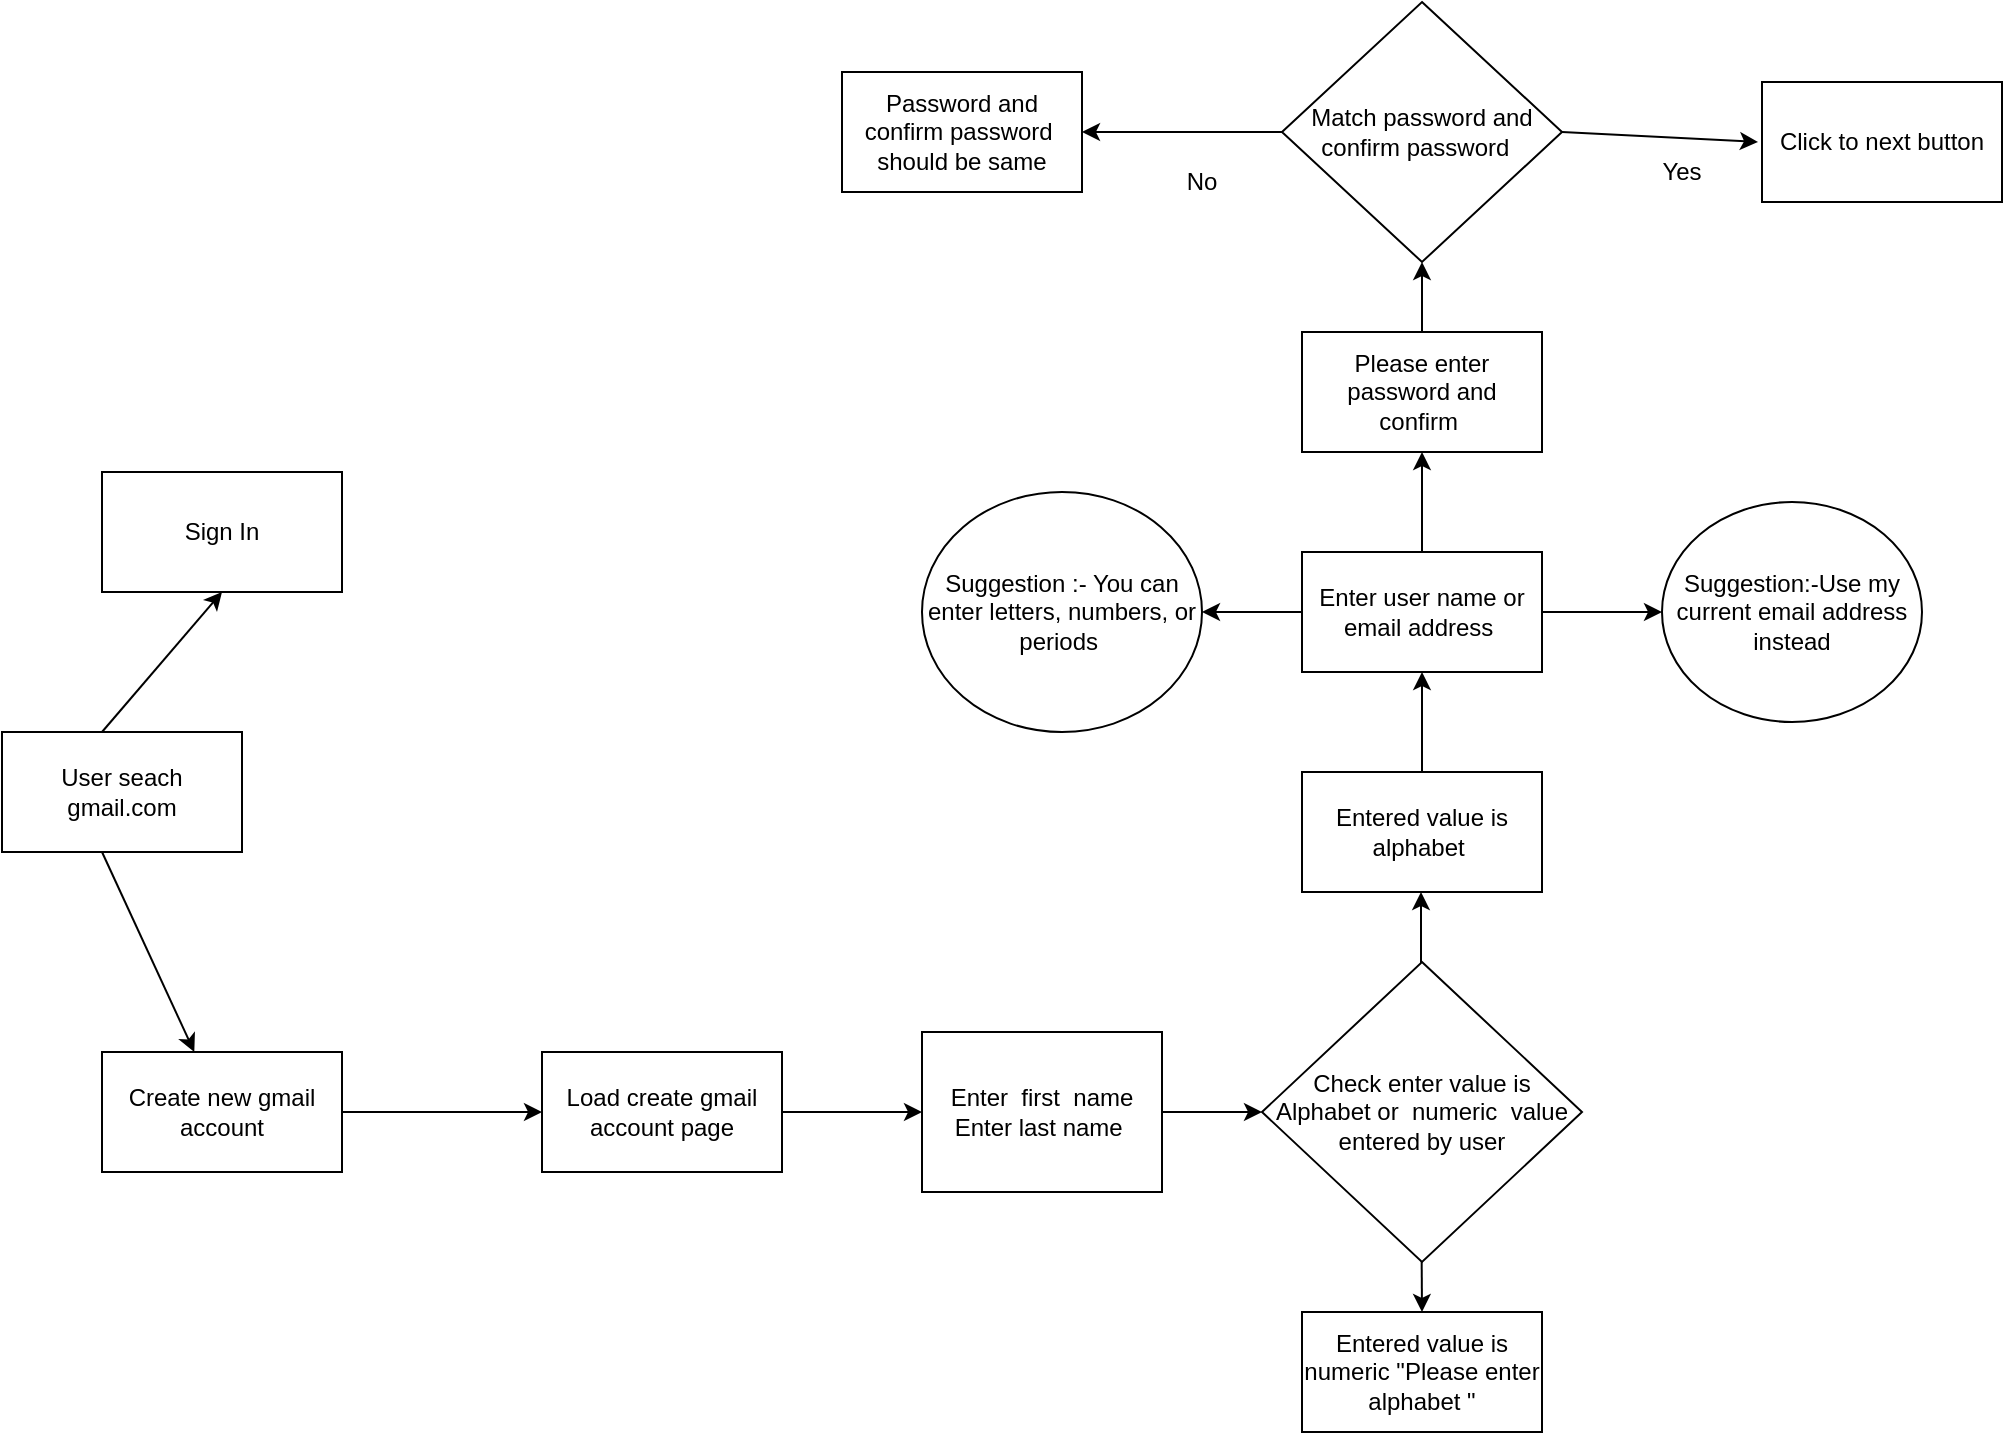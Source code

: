<mxfile version="13.9.9" type="device"><diagram id="UJHokdvSTJ3a45W4p-Zu" name="Page-1"><mxGraphModel dx="852" dy="1594" grid="1" gridSize="10" guides="1" tooltips="1" connect="1" arrows="1" fold="1" page="1" pageScale="1" pageWidth="850" pageHeight="1100" math="0" shadow="0"><root><mxCell id="0"/><mxCell id="1" parent="0"/><mxCell id="AG0d2FsY-NXPO7YR7_jU-1" value="Sign In" style="rounded=0;whiteSpace=wrap;html=1;" vertex="1" parent="1"><mxGeometry x="60" y="100" width="120" height="60" as="geometry"/></mxCell><mxCell id="AG0d2FsY-NXPO7YR7_jU-2" value="User seach gmail.com" style="rounded=0;whiteSpace=wrap;html=1;" vertex="1" parent="1"><mxGeometry x="10" y="230" width="120" height="60" as="geometry"/></mxCell><mxCell id="AG0d2FsY-NXPO7YR7_jU-3" value="Create new gmail account" style="rounded=0;whiteSpace=wrap;html=1;" vertex="1" parent="1"><mxGeometry x="60" y="390" width="120" height="60" as="geometry"/></mxCell><mxCell id="AG0d2FsY-NXPO7YR7_jU-4" value="" style="endArrow=classic;html=1;entryX=0.5;entryY=1;entryDx=0;entryDy=0;" edge="1" parent="1" target="AG0d2FsY-NXPO7YR7_jU-1"><mxGeometry width="50" height="50" relative="1" as="geometry"><mxPoint x="60" y="230" as="sourcePoint"/><mxPoint x="110" y="180" as="targetPoint"/></mxGeometry></mxCell><mxCell id="AG0d2FsY-NXPO7YR7_jU-5" value="" style="endArrow=classic;html=1;" edge="1" parent="1" target="AG0d2FsY-NXPO7YR7_jU-3"><mxGeometry width="50" height="50" relative="1" as="geometry"><mxPoint x="60" y="290" as="sourcePoint"/><mxPoint x="110" y="240" as="targetPoint"/></mxGeometry></mxCell><mxCell id="AG0d2FsY-NXPO7YR7_jU-6" value="Load create gmail account page" style="rounded=0;whiteSpace=wrap;html=1;" vertex="1" parent="1"><mxGeometry x="280" y="390" width="120" height="60" as="geometry"/></mxCell><mxCell id="AG0d2FsY-NXPO7YR7_jU-7" value="" style="endArrow=classic;html=1;entryX=0;entryY=0.5;entryDx=0;entryDy=0;" edge="1" parent="1" target="AG0d2FsY-NXPO7YR7_jU-6"><mxGeometry width="50" height="50" relative="1" as="geometry"><mxPoint x="180" y="420" as="sourcePoint"/><mxPoint x="230" y="370" as="targetPoint"/></mxGeometry></mxCell><mxCell id="AG0d2FsY-NXPO7YR7_jU-8" value="Enter&amp;nbsp; first&amp;nbsp; name&lt;br&gt;Enter last name&amp;nbsp;" style="rounded=0;whiteSpace=wrap;html=1;" vertex="1" parent="1"><mxGeometry x="470" y="380" width="120" height="80" as="geometry"/></mxCell><mxCell id="AG0d2FsY-NXPO7YR7_jU-9" value="" style="endArrow=classic;html=1;entryX=0;entryY=0.5;entryDx=0;entryDy=0;" edge="1" parent="1" target="AG0d2FsY-NXPO7YR7_jU-8"><mxGeometry width="50" height="50" relative="1" as="geometry"><mxPoint x="400" y="420" as="sourcePoint"/><mxPoint x="450" y="370" as="targetPoint"/></mxGeometry></mxCell><mxCell id="AG0d2FsY-NXPO7YR7_jU-11" value="" style="endArrow=classic;html=1;" edge="1" parent="1"><mxGeometry width="50" height="50" relative="1" as="geometry"><mxPoint x="719.5" y="380" as="sourcePoint"/><mxPoint x="719.5" y="310" as="targetPoint"/></mxGeometry></mxCell><mxCell id="AG0d2FsY-NXPO7YR7_jU-12" value="" style="endArrow=classic;html=1;entryX=0.5;entryY=0;entryDx=0;entryDy=0;" edge="1" parent="1"><mxGeometry width="50" height="50" relative="1" as="geometry"><mxPoint x="719.5" y="440" as="sourcePoint"/><mxPoint x="720" y="520" as="targetPoint"/></mxGeometry></mxCell><mxCell id="AG0d2FsY-NXPO7YR7_jU-21" value="Check enter value is Alphabet or&amp;nbsp; numeric&amp;nbsp; value entered by user" style="rhombus;whiteSpace=wrap;html=1;" vertex="1" parent="1"><mxGeometry x="640" y="345" width="160" height="150" as="geometry"/></mxCell><mxCell id="AG0d2FsY-NXPO7YR7_jU-23" value="Entered value is numeric &quot;Please enter alphabet &quot;" style="rounded=0;whiteSpace=wrap;html=1;" vertex="1" parent="1"><mxGeometry x="660" y="520" width="120" height="60" as="geometry"/></mxCell><mxCell id="AG0d2FsY-NXPO7YR7_jU-24" value="Entered value is alphabet&amp;nbsp;" style="rounded=0;whiteSpace=wrap;html=1;" vertex="1" parent="1"><mxGeometry x="660" y="250" width="120" height="60" as="geometry"/></mxCell><mxCell id="AG0d2FsY-NXPO7YR7_jU-25" value="" style="endArrow=classic;html=1;entryX=0;entryY=0.5;entryDx=0;entryDy=0;" edge="1" parent="1" target="AG0d2FsY-NXPO7YR7_jU-21"><mxGeometry width="50" height="50" relative="1" as="geometry"><mxPoint x="590" y="420" as="sourcePoint"/><mxPoint x="640" y="370" as="targetPoint"/></mxGeometry></mxCell><mxCell id="AG0d2FsY-NXPO7YR7_jU-26" value="Enter user name or email address&amp;nbsp;" style="rounded=0;whiteSpace=wrap;html=1;" vertex="1" parent="1"><mxGeometry x="660" y="140" width="120" height="60" as="geometry"/></mxCell><mxCell id="AG0d2FsY-NXPO7YR7_jU-27" value="" style="endArrow=classic;html=1;exitX=0.5;exitY=0;exitDx=0;exitDy=0;" edge="1" parent="1" source="AG0d2FsY-NXPO7YR7_jU-24"><mxGeometry width="50" height="50" relative="1" as="geometry"><mxPoint x="700" y="240" as="sourcePoint"/><mxPoint x="720" y="200" as="targetPoint"/></mxGeometry></mxCell><mxCell id="AG0d2FsY-NXPO7YR7_jU-28" value="Suggestion :- You can &lt;br&gt;enter letters, numbers, or periods&amp;nbsp;" style="ellipse;whiteSpace=wrap;html=1;" vertex="1" parent="1"><mxGeometry x="470" y="110" width="140" height="120" as="geometry"/></mxCell><mxCell id="AG0d2FsY-NXPO7YR7_jU-29" value="" style="endArrow=classic;html=1;entryX=1;entryY=0.5;entryDx=0;entryDy=0;" edge="1" parent="1" target="AG0d2FsY-NXPO7YR7_jU-28"><mxGeometry width="50" height="50" relative="1" as="geometry"><mxPoint x="660" y="170" as="sourcePoint"/><mxPoint x="710" y="120" as="targetPoint"/></mxGeometry></mxCell><mxCell id="AG0d2FsY-NXPO7YR7_jU-31" value="Suggestion:-Use my current email address instead" style="ellipse;whiteSpace=wrap;html=1;" vertex="1" parent="1"><mxGeometry x="840" y="115" width="130" height="110" as="geometry"/></mxCell><mxCell id="AG0d2FsY-NXPO7YR7_jU-32" value="" style="endArrow=classic;html=1;entryX=0;entryY=0.5;entryDx=0;entryDy=0;" edge="1" parent="1" target="AG0d2FsY-NXPO7YR7_jU-31"><mxGeometry width="50" height="50" relative="1" as="geometry"><mxPoint x="780" y="170" as="sourcePoint"/><mxPoint x="830" y="120" as="targetPoint"/></mxGeometry></mxCell><mxCell id="AG0d2FsY-NXPO7YR7_jU-36" value="" style="edgeStyle=orthogonalEdgeStyle;rounded=0;orthogonalLoop=1;jettySize=auto;html=1;" edge="1" parent="1" source="AG0d2FsY-NXPO7YR7_jU-33" target="AG0d2FsY-NXPO7YR7_jU-35"><mxGeometry relative="1" as="geometry"/></mxCell><mxCell id="AG0d2FsY-NXPO7YR7_jU-33" value="Please enter password and confirm&amp;nbsp;" style="rounded=0;whiteSpace=wrap;html=1;" vertex="1" parent="1"><mxGeometry x="660" y="30" width="120" height="60" as="geometry"/></mxCell><mxCell id="AG0d2FsY-NXPO7YR7_jU-34" value="" style="endArrow=classic;html=1;entryX=0.5;entryY=1;entryDx=0;entryDy=0;" edge="1" parent="1" target="AG0d2FsY-NXPO7YR7_jU-33"><mxGeometry width="50" height="50" relative="1" as="geometry"><mxPoint x="720" y="140" as="sourcePoint"/><mxPoint x="770" y="90" as="targetPoint"/></mxGeometry></mxCell><mxCell id="AG0d2FsY-NXPO7YR7_jU-35" value="Match password and confirm password&amp;nbsp;&amp;nbsp;" style="rhombus;whiteSpace=wrap;html=1;" vertex="1" parent="1"><mxGeometry x="650" y="-135" width="140" height="130" as="geometry"/></mxCell><mxCell id="AG0d2FsY-NXPO7YR7_jU-37" value="Click to next button" style="rounded=0;whiteSpace=wrap;html=1;" vertex="1" parent="1"><mxGeometry x="890" y="-95" width="120" height="60" as="geometry"/></mxCell><mxCell id="AG0d2FsY-NXPO7YR7_jU-38" value="Password and confirm password&amp;nbsp; should be same" style="rounded=0;whiteSpace=wrap;html=1;" vertex="1" parent="1"><mxGeometry x="430" y="-100" width="120" height="60" as="geometry"/></mxCell><mxCell id="AG0d2FsY-NXPO7YR7_jU-39" value="" style="endArrow=classic;html=1;" edge="1" parent="1"><mxGeometry width="50" height="50" relative="1" as="geometry"><mxPoint x="790" y="-70" as="sourcePoint"/><mxPoint x="888" y="-65" as="targetPoint"/></mxGeometry></mxCell><mxCell id="AG0d2FsY-NXPO7YR7_jU-40" value="" style="endArrow=classic;html=1;entryX=1;entryY=0.5;entryDx=0;entryDy=0;" edge="1" parent="1" source="AG0d2FsY-NXPO7YR7_jU-35" target="AG0d2FsY-NXPO7YR7_jU-38"><mxGeometry width="50" height="50" relative="1" as="geometry"><mxPoint x="650" y="-60" as="sourcePoint"/><mxPoint x="700" y="-110" as="targetPoint"/></mxGeometry></mxCell><mxCell id="AG0d2FsY-NXPO7YR7_jU-41" value="No" style="text;html=1;strokeColor=none;fillColor=none;align=center;verticalAlign=middle;whiteSpace=wrap;rounded=0;" vertex="1" parent="1"><mxGeometry x="590" y="-55" width="40" height="20" as="geometry"/></mxCell><mxCell id="AG0d2FsY-NXPO7YR7_jU-43" value="Yes" style="text;html=1;strokeColor=none;fillColor=none;align=center;verticalAlign=middle;whiteSpace=wrap;rounded=0;" vertex="1" parent="1"><mxGeometry x="830" y="-60" width="40" height="20" as="geometry"/></mxCell></root></mxGraphModel></diagram></mxfile>